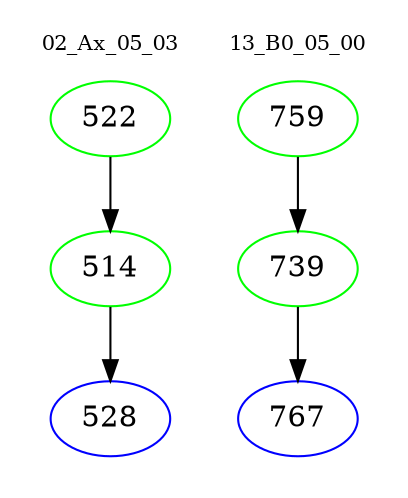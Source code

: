 digraph{
subgraph cluster_0 {
color = white
label = "02_Ax_05_03";
fontsize=10;
T0_522 [label="522", color="green"]
T0_522 -> T0_514 [color="black"]
T0_514 [label="514", color="green"]
T0_514 -> T0_528 [color="black"]
T0_528 [label="528", color="blue"]
}
subgraph cluster_1 {
color = white
label = "13_B0_05_00";
fontsize=10;
T1_759 [label="759", color="green"]
T1_759 -> T1_739 [color="black"]
T1_739 [label="739", color="green"]
T1_739 -> T1_767 [color="black"]
T1_767 [label="767", color="blue"]
}
}
